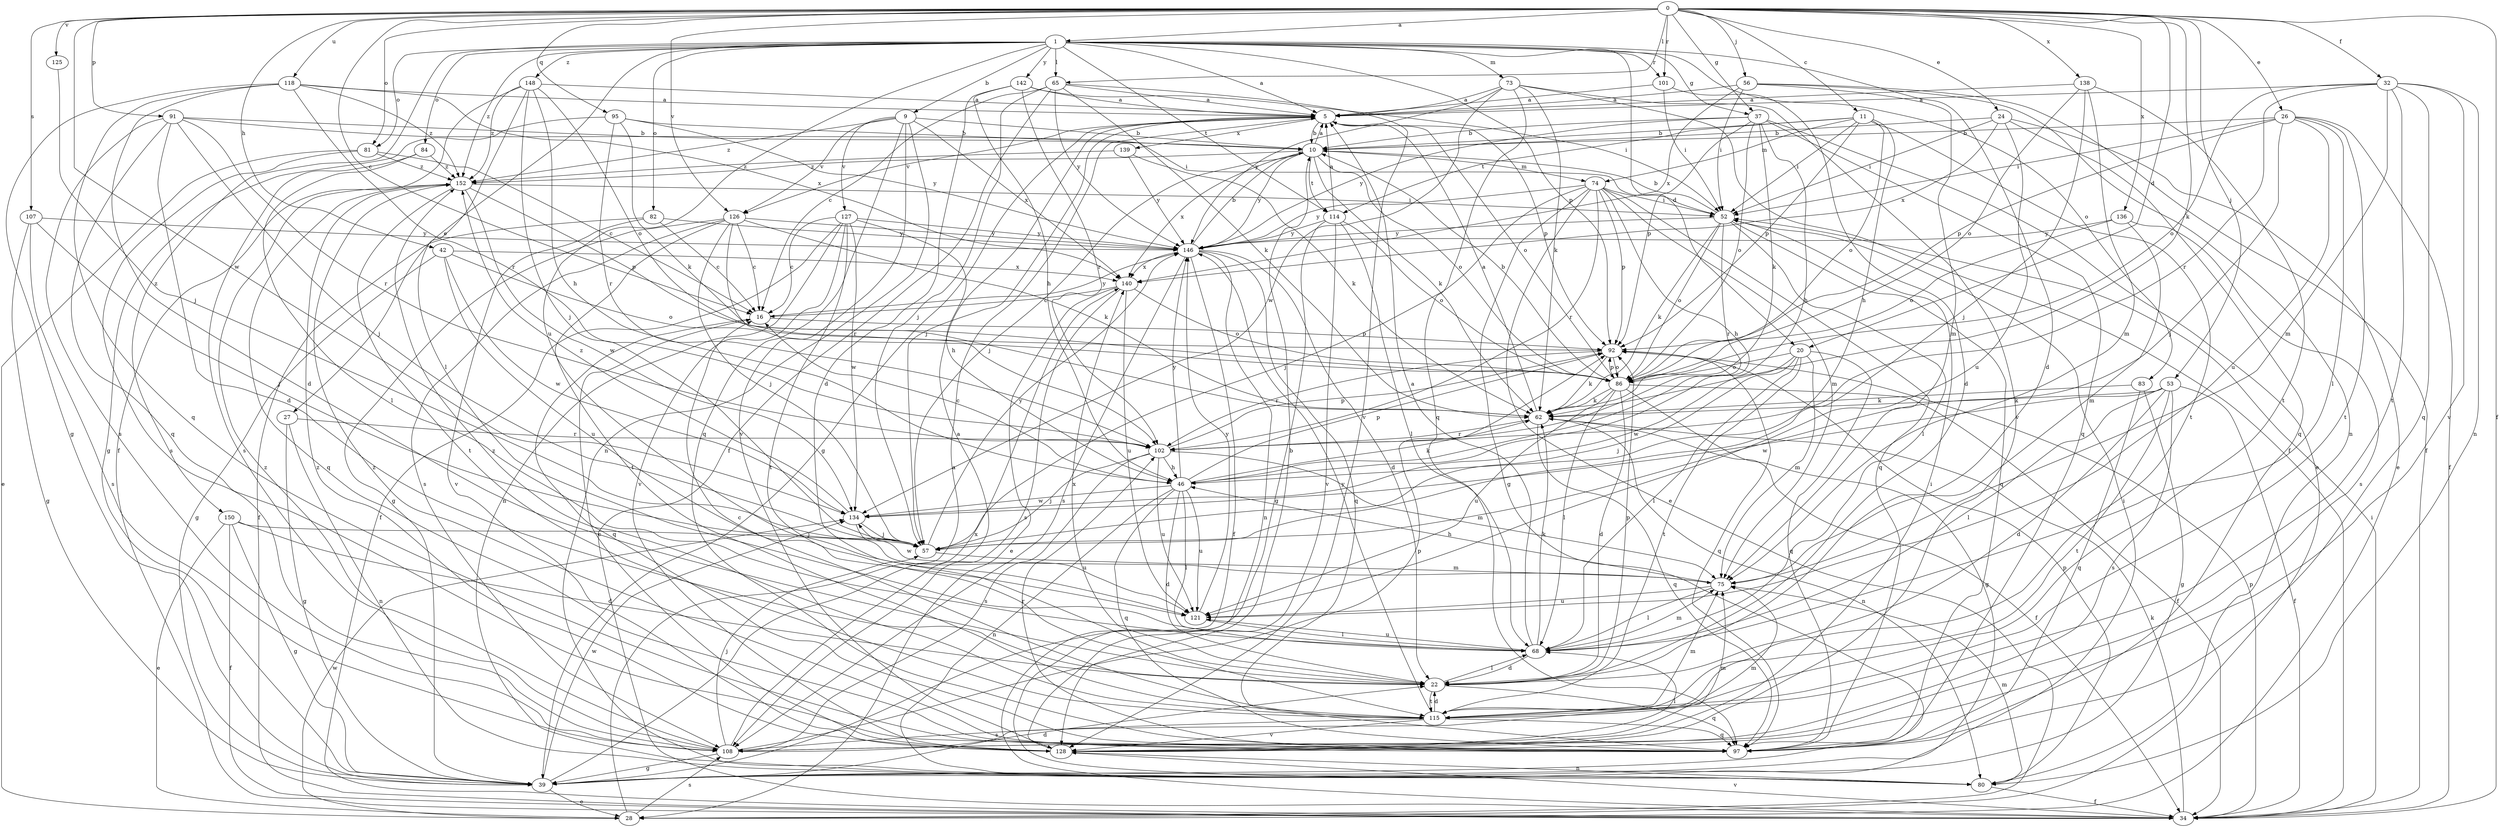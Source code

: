 strict digraph  {
0;
1;
5;
9;
10;
11;
16;
20;
22;
24;
26;
27;
28;
32;
34;
37;
39;
42;
46;
52;
53;
56;
57;
62;
65;
68;
73;
74;
75;
80;
81;
82;
83;
84;
86;
91;
92;
95;
97;
101;
102;
107;
108;
114;
115;
118;
121;
125;
126;
127;
128;
134;
136;
138;
139;
140;
142;
146;
148;
150;
152;
0 -> 1  [label=a];
0 -> 11  [label=c];
0 -> 16  [label=c];
0 -> 20  [label=d];
0 -> 24  [label=e];
0 -> 26  [label=e];
0 -> 32  [label=f];
0 -> 34  [label=f];
0 -> 37  [label=g];
0 -> 42  [label=h];
0 -> 53  [label=j];
0 -> 56  [label=j];
0 -> 62  [label=k];
0 -> 65  [label=l];
0 -> 81  [label=o];
0 -> 91  [label=p];
0 -> 95  [label=q];
0 -> 101  [label=r];
0 -> 107  [label=s];
0 -> 118  [label=u];
0 -> 125  [label=v];
0 -> 126  [label=v];
0 -> 134  [label=w];
0 -> 136  [label=x];
0 -> 138  [label=x];
1 -> 5  [label=a];
1 -> 9  [label=b];
1 -> 20  [label=d];
1 -> 22  [label=d];
1 -> 27  [label=e];
1 -> 37  [label=g];
1 -> 65  [label=l];
1 -> 73  [label=m];
1 -> 81  [label=o];
1 -> 82  [label=o];
1 -> 83  [label=o];
1 -> 84  [label=o];
1 -> 92  [label=p];
1 -> 101  [label=r];
1 -> 114  [label=t];
1 -> 121  [label=u];
1 -> 142  [label=y];
1 -> 148  [label=z];
1 -> 150  [label=z];
1 -> 152  [label=z];
5 -> 10  [label=b];
5 -> 39  [label=g];
5 -> 57  [label=j];
5 -> 86  [label=o];
5 -> 92  [label=p];
5 -> 126  [label=v];
5 -> 139  [label=x];
9 -> 10  [label=b];
9 -> 80  [label=n];
9 -> 97  [label=q];
9 -> 126  [label=v];
9 -> 127  [label=v];
9 -> 128  [label=v];
9 -> 140  [label=x];
9 -> 152  [label=z];
10 -> 5  [label=a];
10 -> 57  [label=j];
10 -> 62  [label=k];
10 -> 74  [label=m];
10 -> 86  [label=o];
10 -> 114  [label=t];
10 -> 140  [label=x];
10 -> 146  [label=y];
10 -> 152  [label=z];
11 -> 10  [label=b];
11 -> 46  [label=h];
11 -> 52  [label=i];
11 -> 74  [label=m];
11 -> 86  [label=o];
11 -> 92  [label=p];
11 -> 114  [label=t];
11 -> 115  [label=t];
16 -> 92  [label=p];
16 -> 97  [label=q];
16 -> 146  [label=y];
20 -> 57  [label=j];
20 -> 68  [label=l];
20 -> 75  [label=m];
20 -> 86  [label=o];
20 -> 97  [label=q];
20 -> 115  [label=t];
20 -> 134  [label=w];
22 -> 68  [label=l];
22 -> 92  [label=p];
22 -> 97  [label=q];
22 -> 115  [label=t];
22 -> 140  [label=x];
24 -> 10  [label=b];
24 -> 28  [label=e];
24 -> 52  [label=i];
24 -> 97  [label=q];
24 -> 121  [label=u];
24 -> 140  [label=x];
26 -> 10  [label=b];
26 -> 34  [label=f];
26 -> 52  [label=i];
26 -> 57  [label=j];
26 -> 68  [label=l];
26 -> 92  [label=p];
26 -> 115  [label=t];
26 -> 121  [label=u];
27 -> 39  [label=g];
27 -> 80  [label=n];
27 -> 102  [label=r];
28 -> 5  [label=a];
28 -> 108  [label=s];
28 -> 134  [label=w];
32 -> 5  [label=a];
32 -> 75  [label=m];
32 -> 80  [label=n];
32 -> 86  [label=o];
32 -> 97  [label=q];
32 -> 102  [label=r];
32 -> 115  [label=t];
32 -> 128  [label=v];
34 -> 52  [label=i];
34 -> 62  [label=k];
34 -> 92  [label=p];
34 -> 128  [label=v];
37 -> 10  [label=b];
37 -> 28  [label=e];
37 -> 46  [label=h];
37 -> 62  [label=k];
37 -> 86  [label=o];
37 -> 92  [label=p];
37 -> 97  [label=q];
37 -> 146  [label=y];
39 -> 22  [label=d];
39 -> 28  [label=e];
39 -> 52  [label=i];
39 -> 134  [label=w];
39 -> 140  [label=x];
42 -> 39  [label=g];
42 -> 86  [label=o];
42 -> 121  [label=u];
42 -> 134  [label=w];
42 -> 140  [label=x];
46 -> 16  [label=c];
46 -> 22  [label=d];
46 -> 62  [label=k];
46 -> 68  [label=l];
46 -> 80  [label=n];
46 -> 92  [label=p];
46 -> 97  [label=q];
46 -> 121  [label=u];
46 -> 134  [label=w];
46 -> 146  [label=y];
52 -> 10  [label=b];
52 -> 62  [label=k];
52 -> 68  [label=l];
52 -> 86  [label=o];
52 -> 97  [label=q];
52 -> 102  [label=r];
52 -> 146  [label=y];
53 -> 22  [label=d];
53 -> 34  [label=f];
53 -> 62  [label=k];
53 -> 68  [label=l];
53 -> 108  [label=s];
53 -> 115  [label=t];
53 -> 134  [label=w];
56 -> 5  [label=a];
56 -> 34  [label=f];
56 -> 52  [label=i];
56 -> 75  [label=m];
56 -> 80  [label=n];
56 -> 140  [label=x];
57 -> 75  [label=m];
57 -> 146  [label=y];
62 -> 5  [label=a];
62 -> 34  [label=f];
62 -> 80  [label=n];
62 -> 97  [label=q];
62 -> 102  [label=r];
65 -> 5  [label=a];
65 -> 16  [label=c];
65 -> 34  [label=f];
65 -> 57  [label=j];
65 -> 62  [label=k];
65 -> 128  [label=v];
65 -> 146  [label=y];
68 -> 5  [label=a];
68 -> 22  [label=d];
68 -> 62  [label=k];
68 -> 75  [label=m];
68 -> 121  [label=u];
73 -> 5  [label=a];
73 -> 34  [label=f];
73 -> 62  [label=k];
73 -> 97  [label=q];
73 -> 128  [label=v];
73 -> 134  [label=w];
73 -> 146  [label=y];
74 -> 28  [label=e];
74 -> 39  [label=g];
74 -> 46  [label=h];
74 -> 52  [label=i];
74 -> 57  [label=j];
74 -> 75  [label=m];
74 -> 92  [label=p];
74 -> 97  [label=q];
74 -> 102  [label=r];
74 -> 146  [label=y];
75 -> 46  [label=h];
75 -> 68  [label=l];
75 -> 121  [label=u];
75 -> 134  [label=w];
80 -> 34  [label=f];
80 -> 75  [label=m];
80 -> 92  [label=p];
81 -> 16  [label=c];
81 -> 28  [label=e];
81 -> 108  [label=s];
81 -> 152  [label=z];
82 -> 16  [label=c];
82 -> 34  [label=f];
82 -> 128  [label=v];
82 -> 146  [label=y];
83 -> 39  [label=g];
83 -> 62  [label=k];
83 -> 97  [label=q];
84 -> 68  [label=l];
84 -> 108  [label=s];
84 -> 152  [label=z];
86 -> 10  [label=b];
86 -> 22  [label=d];
86 -> 34  [label=f];
86 -> 39  [label=g];
86 -> 62  [label=k];
86 -> 68  [label=l];
86 -> 92  [label=p];
86 -> 121  [label=u];
91 -> 10  [label=b];
91 -> 22  [label=d];
91 -> 52  [label=i];
91 -> 57  [label=j];
91 -> 97  [label=q];
91 -> 102  [label=r];
91 -> 108  [label=s];
92 -> 62  [label=k];
92 -> 86  [label=o];
92 -> 97  [label=q];
92 -> 102  [label=r];
95 -> 10  [label=b];
95 -> 39  [label=g];
95 -> 62  [label=k];
95 -> 102  [label=r];
95 -> 146  [label=y];
97 -> 102  [label=r];
97 -> 152  [label=z];
101 -> 5  [label=a];
101 -> 22  [label=d];
101 -> 52  [label=i];
102 -> 46  [label=h];
102 -> 57  [label=j];
102 -> 75  [label=m];
102 -> 92  [label=p];
102 -> 108  [label=s];
102 -> 121  [label=u];
107 -> 39  [label=g];
107 -> 57  [label=j];
107 -> 108  [label=s];
107 -> 146  [label=y];
108 -> 5  [label=a];
108 -> 39  [label=g];
108 -> 57  [label=j];
108 -> 75  [label=m];
108 -> 92  [label=p];
108 -> 152  [label=z];
114 -> 5  [label=a];
114 -> 39  [label=g];
114 -> 68  [label=l];
114 -> 86  [label=o];
114 -> 128  [label=v];
114 -> 146  [label=y];
115 -> 16  [label=c];
115 -> 22  [label=d];
115 -> 75  [label=m];
115 -> 97  [label=q];
115 -> 108  [label=s];
115 -> 128  [label=v];
115 -> 146  [label=y];
115 -> 152  [label=z];
118 -> 5  [label=a];
118 -> 22  [label=d];
118 -> 39  [label=g];
118 -> 97  [label=q];
118 -> 102  [label=r];
118 -> 140  [label=x];
118 -> 152  [label=z];
121 -> 68  [label=l];
121 -> 146  [label=y];
125 -> 57  [label=j];
126 -> 16  [label=c];
126 -> 39  [label=g];
126 -> 57  [label=j];
126 -> 62  [label=k];
126 -> 102  [label=r];
126 -> 108  [label=s];
126 -> 115  [label=t];
126 -> 146  [label=y];
127 -> 16  [label=c];
127 -> 34  [label=f];
127 -> 46  [label=h];
127 -> 80  [label=n];
127 -> 115  [label=t];
127 -> 128  [label=v];
127 -> 134  [label=w];
127 -> 146  [label=y];
128 -> 10  [label=b];
128 -> 16  [label=c];
128 -> 52  [label=i];
128 -> 68  [label=l];
128 -> 75  [label=m];
128 -> 80  [label=n];
128 -> 152  [label=z];
134 -> 57  [label=j];
134 -> 121  [label=u];
134 -> 152  [label=z];
136 -> 75  [label=m];
136 -> 86  [label=o];
136 -> 108  [label=s];
136 -> 146  [label=y];
138 -> 5  [label=a];
138 -> 57  [label=j];
138 -> 75  [label=m];
138 -> 86  [label=o];
138 -> 115  [label=t];
139 -> 62  [label=k];
139 -> 146  [label=y];
139 -> 152  [label=z];
140 -> 16  [label=c];
140 -> 28  [label=e];
140 -> 86  [label=o];
140 -> 108  [label=s];
140 -> 121  [label=u];
142 -> 5  [label=a];
142 -> 22  [label=d];
142 -> 46  [label=h];
142 -> 52  [label=i];
142 -> 102  [label=r];
146 -> 10  [label=b];
146 -> 22  [label=d];
146 -> 34  [label=f];
146 -> 80  [label=n];
146 -> 97  [label=q];
146 -> 108  [label=s];
146 -> 140  [label=x];
148 -> 5  [label=a];
148 -> 34  [label=f];
148 -> 46  [label=h];
148 -> 57  [label=j];
148 -> 68  [label=l];
148 -> 86  [label=o];
148 -> 152  [label=z];
150 -> 22  [label=d];
150 -> 28  [label=e];
150 -> 34  [label=f];
150 -> 39  [label=g];
150 -> 57  [label=j];
152 -> 52  [label=i];
152 -> 92  [label=p];
152 -> 97  [label=q];
152 -> 115  [label=t];
152 -> 134  [label=w];
}
